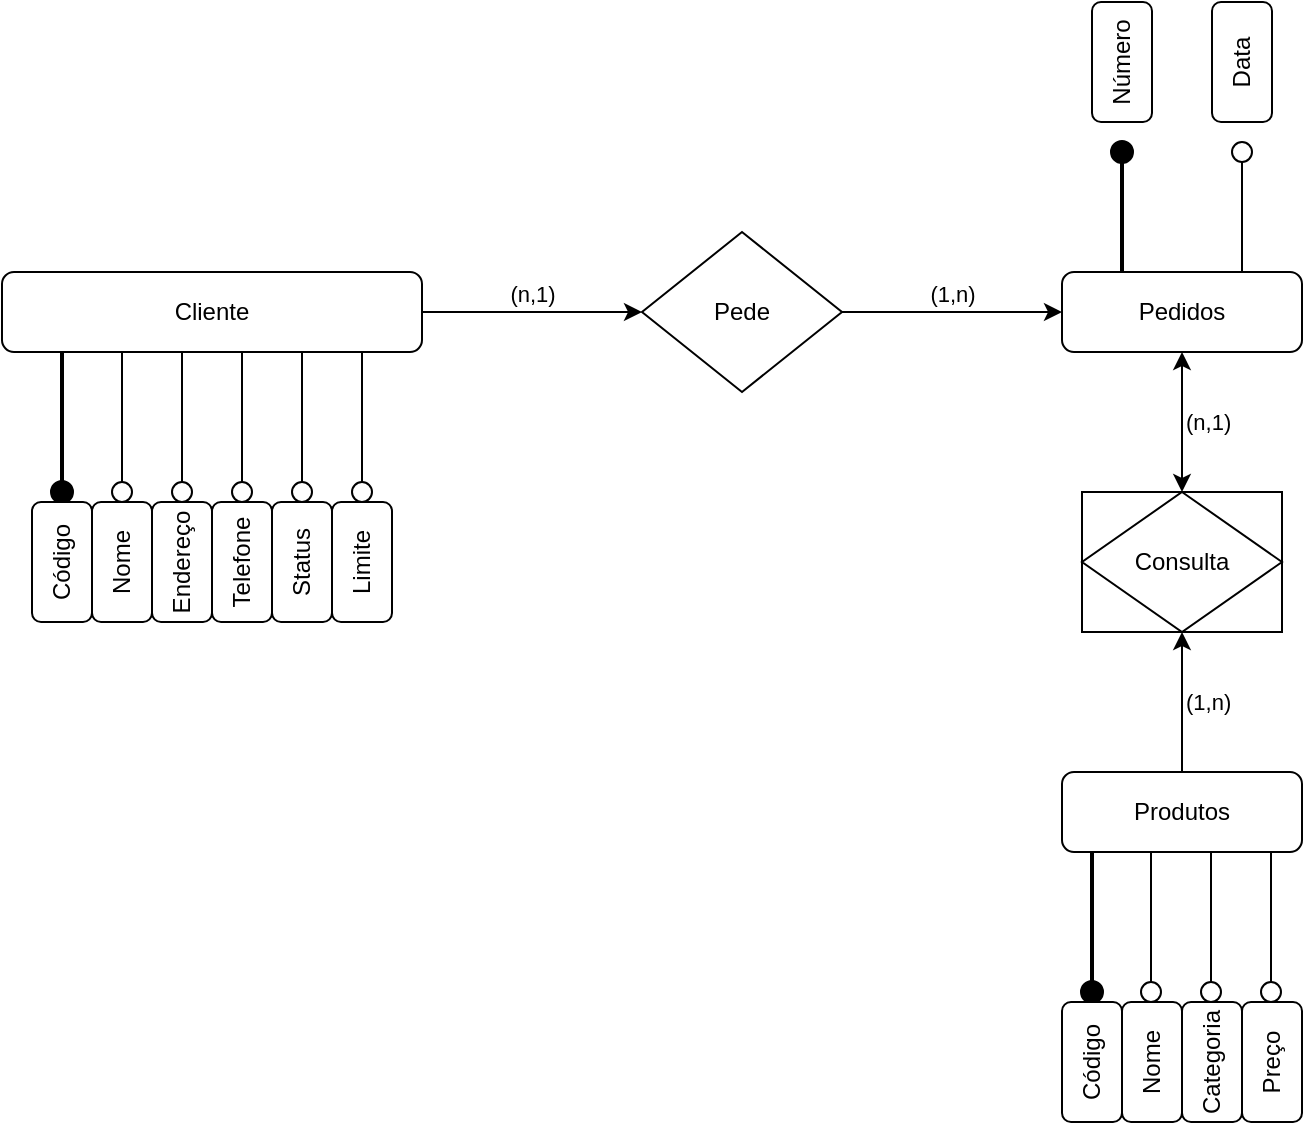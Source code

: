 <mxfile version="24.7.6">
  <diagram id="C5RBs43oDa-KdzZeNtuy" name="Page-1">
    <mxGraphModel dx="1707" dy="468" grid="1" gridSize="10" guides="1" tooltips="1" connect="1" arrows="1" fold="1" page="1" pageScale="1" pageWidth="827" pageHeight="1169" math="0" shadow="0">
      <root>
        <mxCell id="WIyWlLk6GJQsqaUBKTNV-0" />
        <mxCell id="WIyWlLk6GJQsqaUBKTNV-1" parent="WIyWlLk6GJQsqaUBKTNV-0" />
        <mxCell id="vbsBRB9houtNpdlnLaVW-26" value="" style="rounded=0;whiteSpace=wrap;html=1;fillColor=none;" vertex="1" parent="WIyWlLk6GJQsqaUBKTNV-1">
          <mxGeometry x="530" y="290" width="100" height="70" as="geometry" />
        </mxCell>
        <mxCell id="vbsBRB9houtNpdlnLaVW-30" value="(n,1)" style="edgeStyle=orthogonalEdgeStyle;rounded=0;orthogonalLoop=1;jettySize=auto;html=1;exitX=0.5;exitY=1;exitDx=0;exitDy=0;entryX=0.5;entryY=0;entryDx=0;entryDy=0;startArrow=classic;startFill=1;labelPosition=right;verticalLabelPosition=middle;align=left;verticalAlign=middle;horizontal=1;" edge="1" parent="WIyWlLk6GJQsqaUBKTNV-1" source="WIyWlLk6GJQsqaUBKTNV-7" target="vbsBRB9houtNpdlnLaVW-25">
          <mxGeometry relative="1" as="geometry" />
        </mxCell>
        <mxCell id="vbsBRB9houtNpdlnLaVW-48" style="edgeStyle=orthogonalEdgeStyle;rounded=0;orthogonalLoop=1;jettySize=auto;html=1;exitX=0.25;exitY=0;exitDx=0;exitDy=0;strokeWidth=2;endSize=10;endArrow=oval;endFill=1;" edge="1" parent="WIyWlLk6GJQsqaUBKTNV-1" source="WIyWlLk6GJQsqaUBKTNV-7">
          <mxGeometry relative="1" as="geometry">
            <mxPoint x="550" y="120" as="targetPoint" />
          </mxGeometry>
        </mxCell>
        <mxCell id="vbsBRB9houtNpdlnLaVW-49" style="edgeStyle=orthogonalEdgeStyle;rounded=0;orthogonalLoop=1;jettySize=auto;html=1;exitX=0.75;exitY=0;exitDx=0;exitDy=0;endSize=10;endArrow=oval;endFill=0;" edge="1" parent="WIyWlLk6GJQsqaUBKTNV-1" source="WIyWlLk6GJQsqaUBKTNV-7">
          <mxGeometry relative="1" as="geometry">
            <mxPoint x="610" y="120" as="targetPoint" />
          </mxGeometry>
        </mxCell>
        <mxCell id="WIyWlLk6GJQsqaUBKTNV-7" value="Pedidos" style="rounded=1;whiteSpace=wrap;html=1;fontSize=12;glass=0;strokeWidth=1;shadow=0;" parent="WIyWlLk6GJQsqaUBKTNV-1" vertex="1">
          <mxGeometry x="520" y="180" width="120" height="40" as="geometry" />
        </mxCell>
        <mxCell id="vbsBRB9houtNpdlnLaVW-2" value="(n,1)" style="edgeStyle=orthogonalEdgeStyle;rounded=0;orthogonalLoop=1;jettySize=auto;html=1;exitX=1;exitY=0.5;exitDx=0;exitDy=0;entryX=0;entryY=0.5;entryDx=0;entryDy=0;verticalAlign=bottom;" edge="1" parent="WIyWlLk6GJQsqaUBKTNV-1" source="WIyWlLk6GJQsqaUBKTNV-11" target="vbsBRB9houtNpdlnLaVW-1">
          <mxGeometry relative="1" as="geometry" />
        </mxCell>
        <mxCell id="vbsBRB9houtNpdlnLaVW-6" style="rounded=0;orthogonalLoop=1;jettySize=auto;html=1;exitX=0;exitY=1;exitDx=0;exitDy=0;strokeColor=default;endArrow=oval;endFill=1;strokeWidth=2;endSize=10;" edge="1" parent="WIyWlLk6GJQsqaUBKTNV-1">
          <mxGeometry relative="1" as="geometry">
            <mxPoint x="20" y="290" as="targetPoint" />
            <mxPoint x="20" y="220" as="sourcePoint" />
          </mxGeometry>
        </mxCell>
        <mxCell id="WIyWlLk6GJQsqaUBKTNV-11" value="Cliente" style="rounded=1;whiteSpace=wrap;html=1;fontSize=12;glass=0;strokeWidth=1;shadow=0;" parent="WIyWlLk6GJQsqaUBKTNV-1" vertex="1">
          <mxGeometry x="-10" y="180" width="210" height="40" as="geometry" />
        </mxCell>
        <mxCell id="vbsBRB9houtNpdlnLaVW-28" value="(1,n)" style="edgeStyle=orthogonalEdgeStyle;rounded=0;orthogonalLoop=1;jettySize=auto;html=1;exitX=0.5;exitY=0;exitDx=0;exitDy=0;entryX=0.5;entryY=1;entryDx=0;entryDy=0;labelPosition=right;verticalLabelPosition=middle;align=left;verticalAlign=middle;" edge="1" parent="WIyWlLk6GJQsqaUBKTNV-1" source="WIyWlLk6GJQsqaUBKTNV-12" target="vbsBRB9houtNpdlnLaVW-26">
          <mxGeometry relative="1" as="geometry" />
        </mxCell>
        <mxCell id="WIyWlLk6GJQsqaUBKTNV-12" value="Produtos" style="rounded=1;whiteSpace=wrap;html=1;fontSize=12;glass=0;strokeWidth=1;shadow=0;" parent="WIyWlLk6GJQsqaUBKTNV-1" vertex="1">
          <mxGeometry x="520" y="430" width="120" height="40" as="geometry" />
        </mxCell>
        <mxCell id="vbsBRB9houtNpdlnLaVW-3" value="(1,n)" style="edgeStyle=orthogonalEdgeStyle;rounded=0;orthogonalLoop=1;jettySize=auto;html=1;exitX=1;exitY=0.5;exitDx=0;exitDy=0;horizontal=1;verticalAlign=bottom;" edge="1" parent="WIyWlLk6GJQsqaUBKTNV-1" source="vbsBRB9houtNpdlnLaVW-1" target="WIyWlLk6GJQsqaUBKTNV-7">
          <mxGeometry relative="1" as="geometry" />
        </mxCell>
        <mxCell id="vbsBRB9houtNpdlnLaVW-1" value="Pede" style="rhombus;whiteSpace=wrap;html=1;" vertex="1" parent="WIyWlLk6GJQsqaUBKTNV-1">
          <mxGeometry x="310" y="160" width="100" height="80" as="geometry" />
        </mxCell>
        <mxCell id="vbsBRB9houtNpdlnLaVW-8" value="Código" style="rounded=1;whiteSpace=wrap;html=1;rotation=-90;" vertex="1" parent="WIyWlLk6GJQsqaUBKTNV-1">
          <mxGeometry x="-10" y="310" width="60" height="30" as="geometry" />
        </mxCell>
        <mxCell id="vbsBRB9houtNpdlnLaVW-12" value="Nome" style="rounded=1;whiteSpace=wrap;html=1;rotation=-90;" vertex="1" parent="WIyWlLk6GJQsqaUBKTNV-1">
          <mxGeometry x="20" y="310" width="60" height="30" as="geometry" />
        </mxCell>
        <mxCell id="vbsBRB9houtNpdlnLaVW-13" value="Endereço" style="rounded=1;whiteSpace=wrap;html=1;rotation=-90;" vertex="1" parent="WIyWlLk6GJQsqaUBKTNV-1">
          <mxGeometry x="50" y="310" width="60" height="30" as="geometry" />
        </mxCell>
        <mxCell id="vbsBRB9houtNpdlnLaVW-14" value="Telefone" style="rounded=1;whiteSpace=wrap;html=1;rotation=-90;" vertex="1" parent="WIyWlLk6GJQsqaUBKTNV-1">
          <mxGeometry x="80" y="310" width="60" height="30" as="geometry" />
        </mxCell>
        <mxCell id="vbsBRB9houtNpdlnLaVW-17" value="Status" style="rounded=1;whiteSpace=wrap;html=1;rotation=-90;" vertex="1" parent="WIyWlLk6GJQsqaUBKTNV-1">
          <mxGeometry x="110" y="310" width="60" height="30" as="geometry" />
        </mxCell>
        <mxCell id="vbsBRB9houtNpdlnLaVW-18" value="Limite" style="rounded=1;whiteSpace=wrap;html=1;rotation=-90;" vertex="1" parent="WIyWlLk6GJQsqaUBKTNV-1">
          <mxGeometry x="140" y="310" width="60" height="30" as="geometry" />
        </mxCell>
        <mxCell id="vbsBRB9houtNpdlnLaVW-19" style="rounded=0;orthogonalLoop=1;jettySize=auto;html=1;exitX=0;exitY=1;exitDx=0;exitDy=0;strokeColor=default;endArrow=oval;endFill=0;strokeWidth=1;endSize=10;" edge="1" parent="WIyWlLk6GJQsqaUBKTNV-1">
          <mxGeometry relative="1" as="geometry">
            <mxPoint x="50" y="290" as="targetPoint" />
            <mxPoint x="50" y="220" as="sourcePoint" />
          </mxGeometry>
        </mxCell>
        <mxCell id="vbsBRB9houtNpdlnLaVW-20" style="rounded=0;orthogonalLoop=1;jettySize=auto;html=1;exitX=0;exitY=1;exitDx=0;exitDy=0;strokeColor=default;endArrow=oval;endFill=0;strokeWidth=1;endSize=10;" edge="1" parent="WIyWlLk6GJQsqaUBKTNV-1">
          <mxGeometry relative="1" as="geometry">
            <mxPoint x="80" y="290" as="targetPoint" />
            <mxPoint x="80" y="220" as="sourcePoint" />
          </mxGeometry>
        </mxCell>
        <mxCell id="vbsBRB9houtNpdlnLaVW-21" style="rounded=0;orthogonalLoop=1;jettySize=auto;html=1;exitX=0;exitY=1;exitDx=0;exitDy=0;strokeColor=default;endArrow=oval;endFill=0;strokeWidth=1;endSize=10;" edge="1" parent="WIyWlLk6GJQsqaUBKTNV-1">
          <mxGeometry relative="1" as="geometry">
            <mxPoint x="110" y="290" as="targetPoint" />
            <mxPoint x="110" y="220" as="sourcePoint" />
          </mxGeometry>
        </mxCell>
        <mxCell id="vbsBRB9houtNpdlnLaVW-22" style="rounded=0;orthogonalLoop=1;jettySize=auto;html=1;exitX=0;exitY=1;exitDx=0;exitDy=0;strokeColor=default;endArrow=oval;endFill=0;strokeWidth=1;endSize=10;" edge="1" parent="WIyWlLk6GJQsqaUBKTNV-1">
          <mxGeometry relative="1" as="geometry">
            <mxPoint x="140" y="290" as="targetPoint" />
            <mxPoint x="140" y="220" as="sourcePoint" />
          </mxGeometry>
        </mxCell>
        <mxCell id="vbsBRB9houtNpdlnLaVW-23" style="rounded=0;orthogonalLoop=1;jettySize=auto;html=1;exitX=0;exitY=1;exitDx=0;exitDy=0;strokeColor=default;endArrow=oval;endFill=0;strokeWidth=1;endSize=10;" edge="1" parent="WIyWlLk6GJQsqaUBKTNV-1">
          <mxGeometry relative="1" as="geometry">
            <mxPoint x="170" y="290" as="targetPoint" />
            <mxPoint x="170" y="220" as="sourcePoint" />
          </mxGeometry>
        </mxCell>
        <mxCell id="vbsBRB9houtNpdlnLaVW-25" value="Consulta" style="rhombus;whiteSpace=wrap;html=1;" vertex="1" parent="WIyWlLk6GJQsqaUBKTNV-1">
          <mxGeometry x="530" y="290" width="100" height="70" as="geometry" />
        </mxCell>
        <mxCell id="vbsBRB9houtNpdlnLaVW-31" style="rounded=0;orthogonalLoop=1;jettySize=auto;html=1;exitX=0;exitY=1;exitDx=0;exitDy=0;strokeColor=default;endArrow=oval;endFill=1;strokeWidth=2;endSize=10;" edge="1" parent="WIyWlLk6GJQsqaUBKTNV-1">
          <mxGeometry relative="1" as="geometry">
            <mxPoint x="535" y="540" as="targetPoint" />
            <mxPoint x="535" y="470" as="sourcePoint" />
          </mxGeometry>
        </mxCell>
        <mxCell id="vbsBRB9houtNpdlnLaVW-33" style="rounded=0;orthogonalLoop=1;jettySize=auto;html=1;exitX=0;exitY=1;exitDx=0;exitDy=0;strokeColor=default;endArrow=oval;endFill=0;strokeWidth=1;endSize=10;" edge="1" parent="WIyWlLk6GJQsqaUBKTNV-1">
          <mxGeometry relative="1" as="geometry">
            <mxPoint x="564.5" y="540" as="targetPoint" />
            <mxPoint x="564.5" y="470" as="sourcePoint" />
          </mxGeometry>
        </mxCell>
        <mxCell id="vbsBRB9houtNpdlnLaVW-34" style="rounded=0;orthogonalLoop=1;jettySize=auto;html=1;exitX=0;exitY=1;exitDx=0;exitDy=0;strokeColor=default;endArrow=oval;endFill=0;strokeWidth=1;endSize=10;" edge="1" parent="WIyWlLk6GJQsqaUBKTNV-1">
          <mxGeometry relative="1" as="geometry">
            <mxPoint x="594.5" y="540" as="targetPoint" />
            <mxPoint x="594.5" y="470" as="sourcePoint" />
          </mxGeometry>
        </mxCell>
        <mxCell id="vbsBRB9houtNpdlnLaVW-35" style="rounded=0;orthogonalLoop=1;jettySize=auto;html=1;exitX=0;exitY=1;exitDx=0;exitDy=0;strokeColor=default;endArrow=oval;endFill=0;strokeWidth=1;endSize=10;" edge="1" parent="WIyWlLk6GJQsqaUBKTNV-1">
          <mxGeometry relative="1" as="geometry">
            <mxPoint x="624.5" y="540" as="targetPoint" />
            <mxPoint x="624.5" y="470" as="sourcePoint" />
          </mxGeometry>
        </mxCell>
        <mxCell id="vbsBRB9houtNpdlnLaVW-40" value="Código" style="rounded=1;whiteSpace=wrap;html=1;rotation=-90;" vertex="1" parent="WIyWlLk6GJQsqaUBKTNV-1">
          <mxGeometry x="505" y="560" width="60" height="30" as="geometry" />
        </mxCell>
        <mxCell id="vbsBRB9houtNpdlnLaVW-41" value="Nome" style="rounded=1;whiteSpace=wrap;html=1;rotation=-90;" vertex="1" parent="WIyWlLk6GJQsqaUBKTNV-1">
          <mxGeometry x="535" y="560" width="60" height="30" as="geometry" />
        </mxCell>
        <mxCell id="vbsBRB9houtNpdlnLaVW-42" value="Categoria" style="rounded=1;whiteSpace=wrap;html=1;rotation=-90;" vertex="1" parent="WIyWlLk6GJQsqaUBKTNV-1">
          <mxGeometry x="565" y="560" width="60" height="30" as="geometry" />
        </mxCell>
        <mxCell id="vbsBRB9houtNpdlnLaVW-43" value="Preço" style="rounded=1;whiteSpace=wrap;html=1;rotation=-90;" vertex="1" parent="WIyWlLk6GJQsqaUBKTNV-1">
          <mxGeometry x="595" y="560" width="60" height="30" as="geometry" />
        </mxCell>
        <mxCell id="vbsBRB9houtNpdlnLaVW-50" value="Número" style="rounded=1;whiteSpace=wrap;html=1;rotation=-90;" vertex="1" parent="WIyWlLk6GJQsqaUBKTNV-1">
          <mxGeometry x="520" y="60" width="60" height="30" as="geometry" />
        </mxCell>
        <mxCell id="vbsBRB9houtNpdlnLaVW-51" value="Data" style="rounded=1;whiteSpace=wrap;html=1;rotation=-90;" vertex="1" parent="WIyWlLk6GJQsqaUBKTNV-1">
          <mxGeometry x="580" y="60" width="60" height="30" as="geometry" />
        </mxCell>
      </root>
    </mxGraphModel>
  </diagram>
</mxfile>
